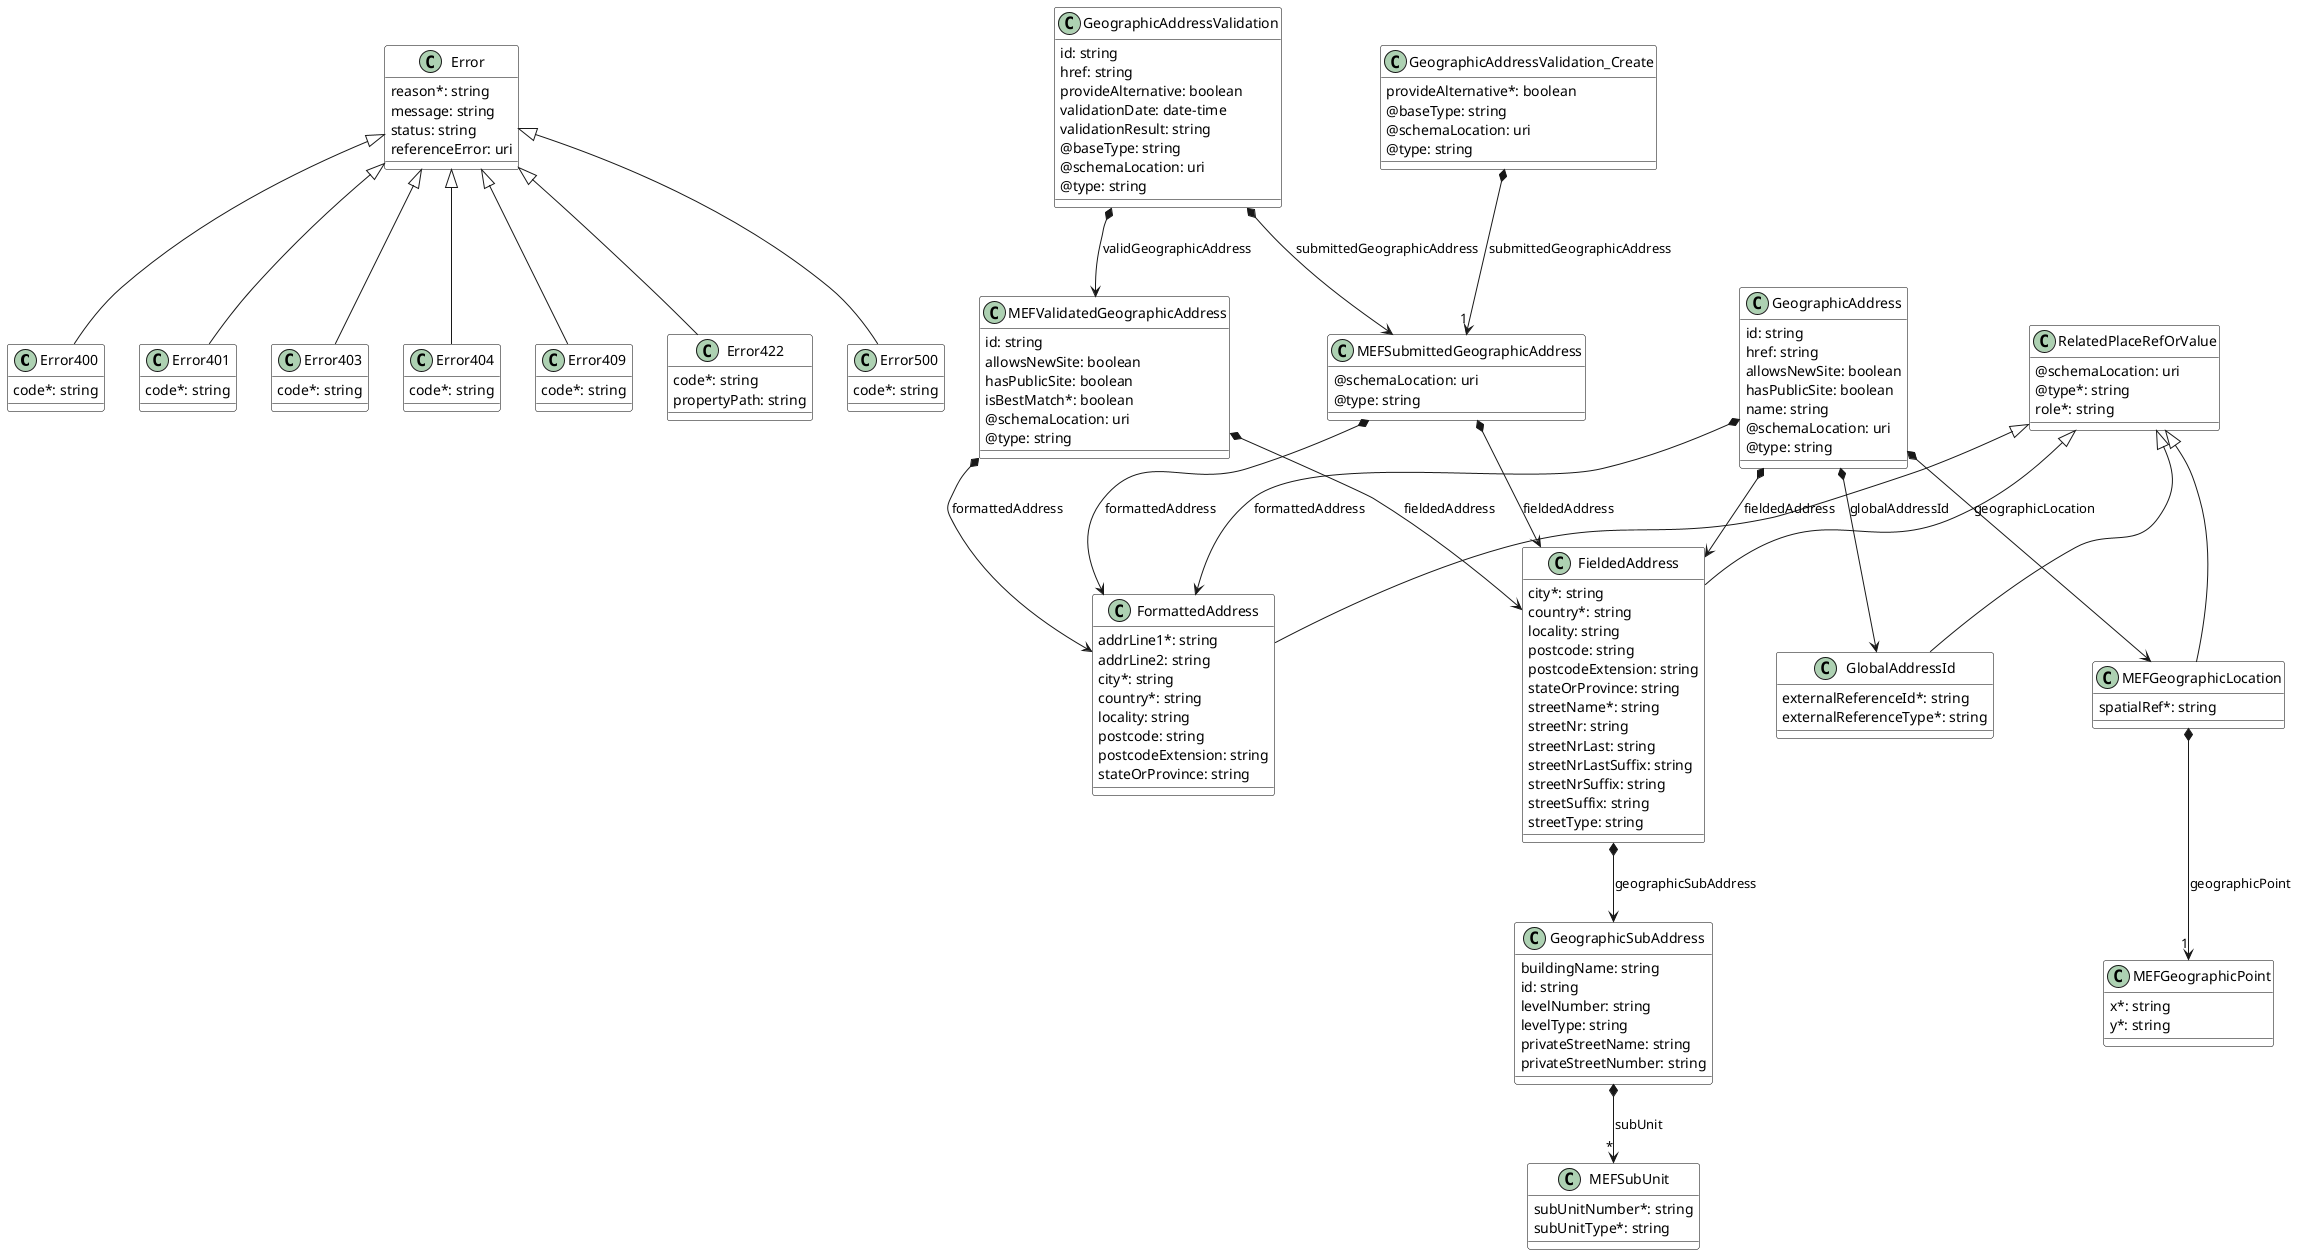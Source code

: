 @startuml
skinparam {
    ClassBackgroundColor White
    ClassBorderColor Black
}

class Error400 {

    code*: string 
}
Error <|-- Error400



class Error401 {

    code*: string 
}
Error <|-- Error401



class Error403 {

    code*: string 
}
Error <|-- Error403



class Error404 {

    code*: string 
}
Error <|-- Error404



class Error409 {

    code*: string 
}
Error <|-- Error409



class Error422 {

    code*: string 
    propertyPath: string 
}
Error <|-- Error422



class Error500 {

    code*: string 
}
Error <|-- Error500



class Error {

    reason*: string 
    message: string 
    status: string 
    referenceError: uri 
}



class FieldedAddress {

    city*: string 
    country*: string 
    locality: string 
    postcode: string 
    postcodeExtension: string 
    stateOrProvince: string 
    streetName*: string 
    streetNr: string 
    streetNrLast: string 
    streetNrLastSuffix: string 
    streetNrSuffix: string 
    streetSuffix: string 
    streetType: string 
}
RelatedPlaceRefOrValue <|-- FieldedAddress

FieldedAddress *--> GeographicSubAddress : geographicSubAddress


class FormattedAddress {

    addrLine1*: string 
    addrLine2: string 
    city*: string 
    country*: string 
    locality: string 
    postcode: string 
    postcodeExtension: string 
    stateOrProvince: string 
}
RelatedPlaceRefOrValue <|-- FormattedAddress



class GeographicAddress {

    id: string 
    href: string 
    allowsNewSite: boolean 
    hasPublicSite: boolean 
    name: string 
    @schemaLocation: uri 
    @type: string 
}

GeographicAddress *--> FieldedAddress : fieldedAddress
GeographicAddress *--> FormattedAddress : formattedAddress
GeographicAddress *--> MEFGeographicLocation : geographicLocation
GeographicAddress *--> GlobalAddressId : globalAddressId


class GeographicAddressValidation {

    id: string 
    href: string 
    provideAlternative: boolean 
    validationDate: date-time 
    validationResult: string 
    @baseType: string 
    @schemaLocation: uri 
    @type: string 
}

GeographicAddressValidation *--> MEFSubmittedGeographicAddress : submittedGeographicAddress
GeographicAddressValidation *--> MEFValidatedGeographicAddress : validGeographicAddress


class GeographicAddressValidation_Create {

    provideAlternative*: boolean 
    @baseType: string 
    @schemaLocation: uri 
    @type: string 
}

GeographicAddressValidation_Create *-->"1" MEFSubmittedGeographicAddress : submittedGeographicAddress


class GeographicSubAddress {

    buildingName: string 
    id: string 
    levelNumber: string 
    levelType: string 
    privateStreetName: string 
    privateStreetNumber: string 
}

GeographicSubAddress *-->"*" MEFSubUnit : subUnit


class GlobalAddressId {

    externalReferenceId*: string 
    externalReferenceType*: string 
}
RelatedPlaceRefOrValue <|-- GlobalAddressId



class MEFGeographicLocation {

    spatialRef*: string 
}
RelatedPlaceRefOrValue <|-- MEFGeographicLocation

MEFGeographicLocation *-->"1" MEFGeographicPoint : geographicPoint


class MEFGeographicPoint {

    x*: string 
    y*: string 
}



class MEFSubUnit {

    subUnitNumber*: string 
    subUnitType*: string 
}



class MEFSubmittedGeographicAddress {

    @schemaLocation: uri 
    @type: string 
}

MEFSubmittedGeographicAddress *--> FieldedAddress : fieldedAddress
MEFSubmittedGeographicAddress *--> FormattedAddress : formattedAddress


class MEFValidatedGeographicAddress {

    id: string 
    allowsNewSite: boolean 
    hasPublicSite: boolean 
    isBestMatch*: boolean 
    @schemaLocation: uri 
    @type: string 
}

MEFValidatedGeographicAddress *--> FieldedAddress : fieldedAddress
MEFValidatedGeographicAddress *--> FormattedAddress : formattedAddress


class RelatedPlaceRefOrValue {

    @schemaLocation: uri 
    @type*: string 
    role*: string 
}



@enduml
